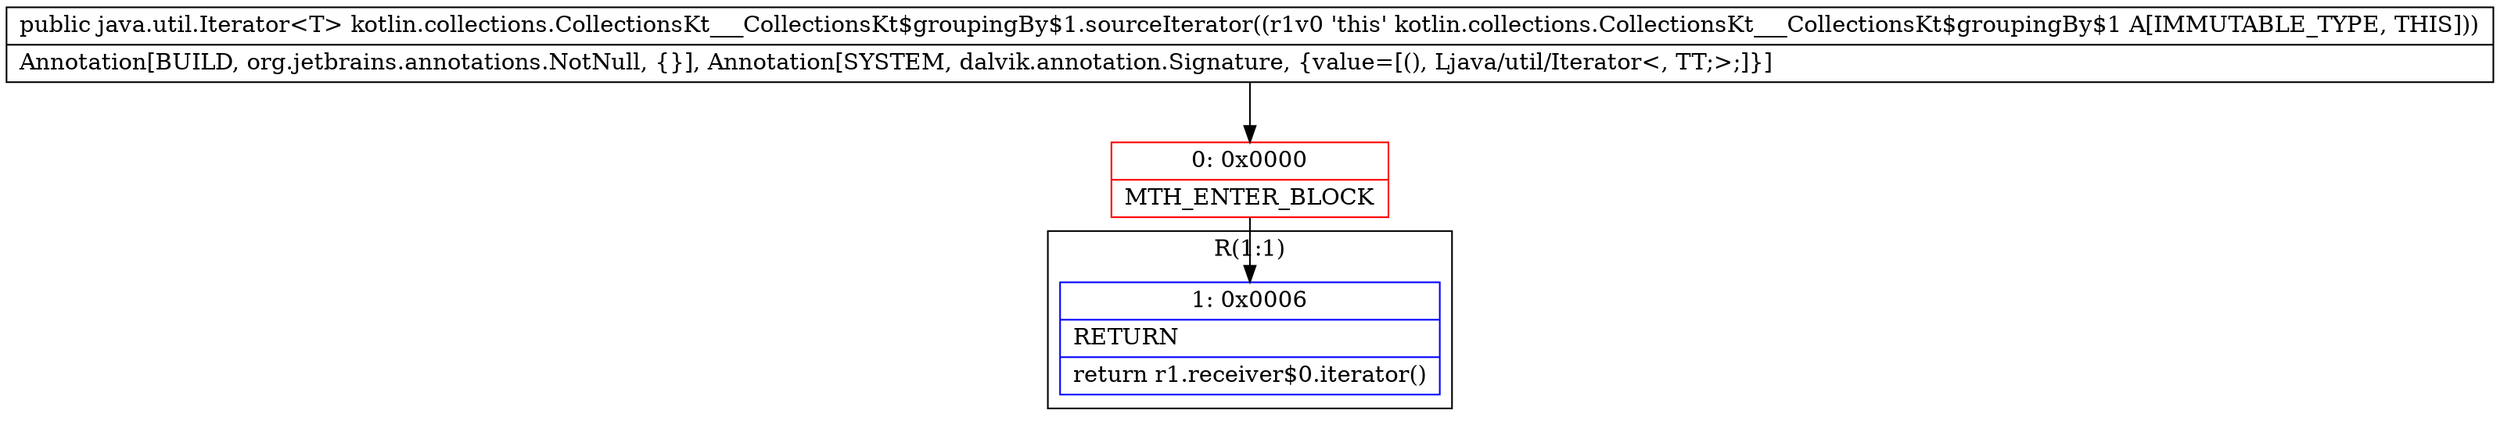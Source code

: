 digraph "CFG forkotlin.collections.CollectionsKt___CollectionsKt$groupingBy$1.sourceIterator()Ljava\/util\/Iterator;" {
subgraph cluster_Region_1474053540 {
label = "R(1:1)";
node [shape=record,color=blue];
Node_1 [shape=record,label="{1\:\ 0x0006|RETURN\l|return r1.receiver$0.iterator()\l}"];
}
Node_0 [shape=record,color=red,label="{0\:\ 0x0000|MTH_ENTER_BLOCK\l}"];
MethodNode[shape=record,label="{public java.util.Iterator\<T\> kotlin.collections.CollectionsKt___CollectionsKt$groupingBy$1.sourceIterator((r1v0 'this' kotlin.collections.CollectionsKt___CollectionsKt$groupingBy$1 A[IMMUTABLE_TYPE, THIS]))  | Annotation[BUILD, org.jetbrains.annotations.NotNull, \{\}], Annotation[SYSTEM, dalvik.annotation.Signature, \{value=[(), Ljava\/util\/Iterator\<, TT;\>;]\}]\l}"];
MethodNode -> Node_0;
Node_0 -> Node_1;
}


